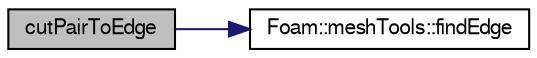 digraph "cutPairToEdge"
{
  bgcolor="transparent";
  edge [fontname="FreeSans",fontsize="10",labelfontname="FreeSans",labelfontsize="10"];
  node [fontname="FreeSans",fontsize="10",shape=record];
  rankdir="LR";
  Node1 [label="cutPairToEdge",height=0.2,width=0.4,color="black", fillcolor="grey75", style="filled" fontcolor="black"];
  Node1 -> Node2 [color="midnightblue",fontsize="10",style="solid",fontname="FreeSans"];
  Node2 [label="Foam::meshTools::findEdge",height=0.2,width=0.4,color="black",URL="$a10290.html#a503ac13f2a78e2ef3c8630ae73a4c0fd",tooltip="Return edge among candidates that uses the two vertices. "];
}
